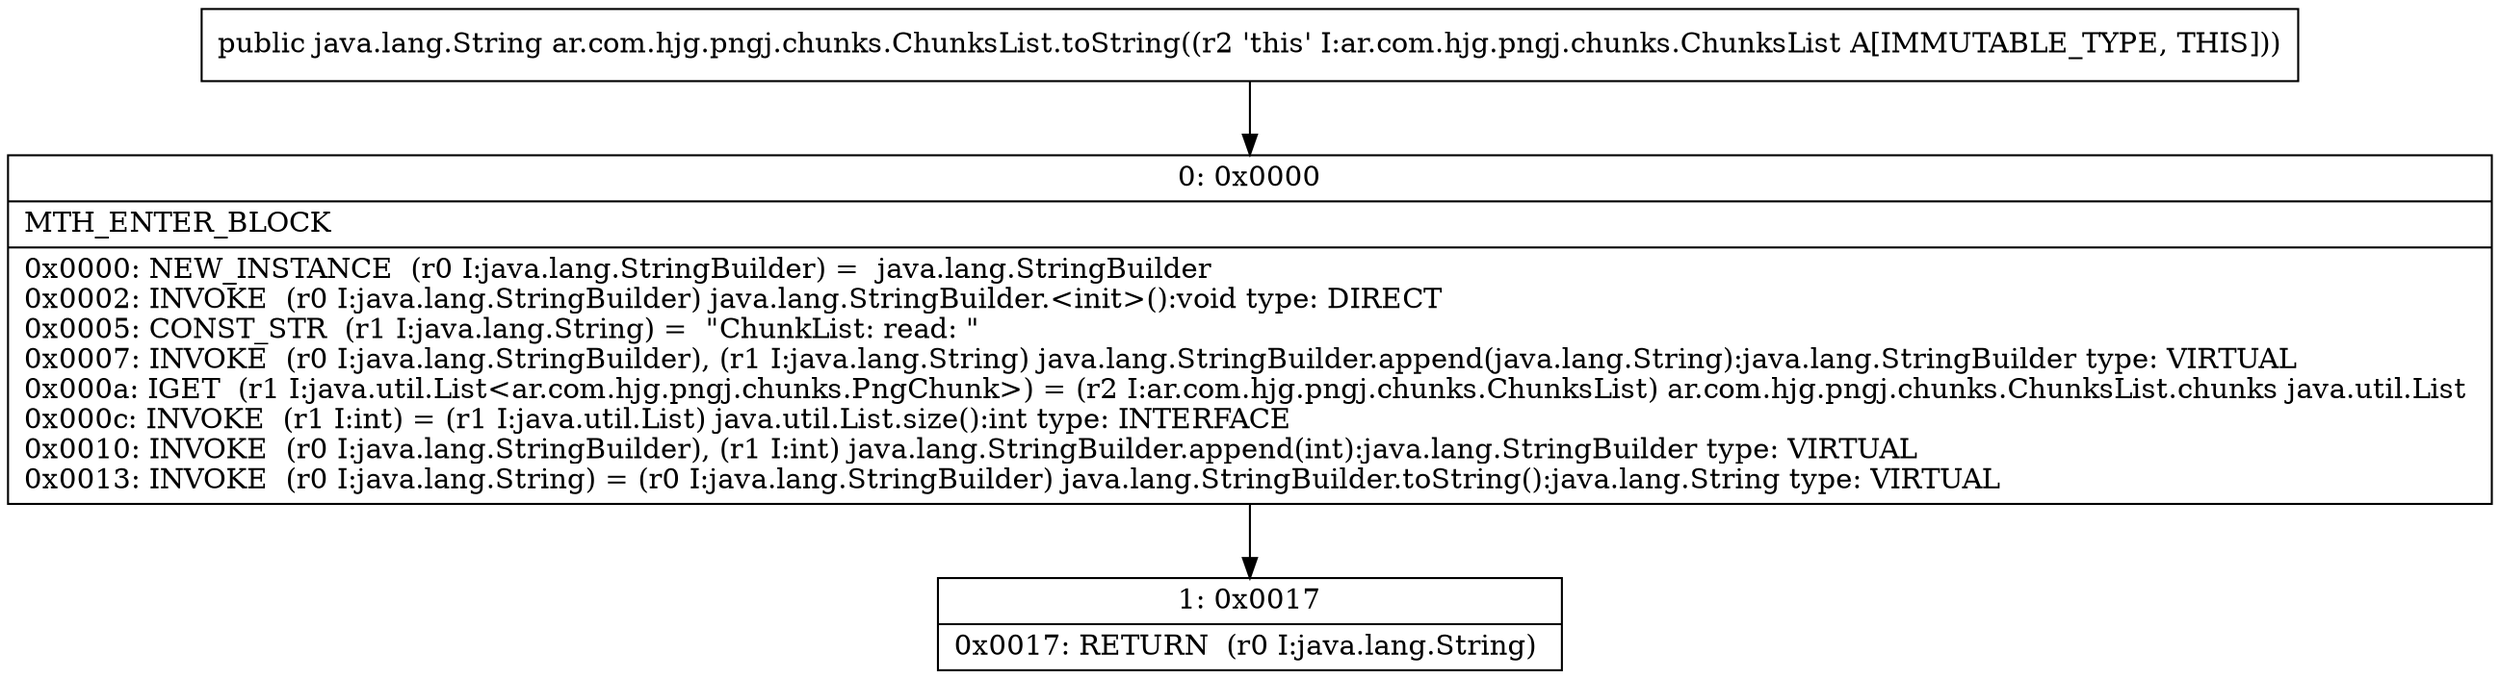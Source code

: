 digraph "CFG forar.com.hjg.pngj.chunks.ChunksList.toString()Ljava\/lang\/String;" {
Node_0 [shape=record,label="{0\:\ 0x0000|MTH_ENTER_BLOCK\l|0x0000: NEW_INSTANCE  (r0 I:java.lang.StringBuilder) =  java.lang.StringBuilder \l0x0002: INVOKE  (r0 I:java.lang.StringBuilder) java.lang.StringBuilder.\<init\>():void type: DIRECT \l0x0005: CONST_STR  (r1 I:java.lang.String) =  \"ChunkList: read: \" \l0x0007: INVOKE  (r0 I:java.lang.StringBuilder), (r1 I:java.lang.String) java.lang.StringBuilder.append(java.lang.String):java.lang.StringBuilder type: VIRTUAL \l0x000a: IGET  (r1 I:java.util.List\<ar.com.hjg.pngj.chunks.PngChunk\>) = (r2 I:ar.com.hjg.pngj.chunks.ChunksList) ar.com.hjg.pngj.chunks.ChunksList.chunks java.util.List \l0x000c: INVOKE  (r1 I:int) = (r1 I:java.util.List) java.util.List.size():int type: INTERFACE \l0x0010: INVOKE  (r0 I:java.lang.StringBuilder), (r1 I:int) java.lang.StringBuilder.append(int):java.lang.StringBuilder type: VIRTUAL \l0x0013: INVOKE  (r0 I:java.lang.String) = (r0 I:java.lang.StringBuilder) java.lang.StringBuilder.toString():java.lang.String type: VIRTUAL \l}"];
Node_1 [shape=record,label="{1\:\ 0x0017|0x0017: RETURN  (r0 I:java.lang.String) \l}"];
MethodNode[shape=record,label="{public java.lang.String ar.com.hjg.pngj.chunks.ChunksList.toString((r2 'this' I:ar.com.hjg.pngj.chunks.ChunksList A[IMMUTABLE_TYPE, THIS])) }"];
MethodNode -> Node_0;
Node_0 -> Node_1;
}

